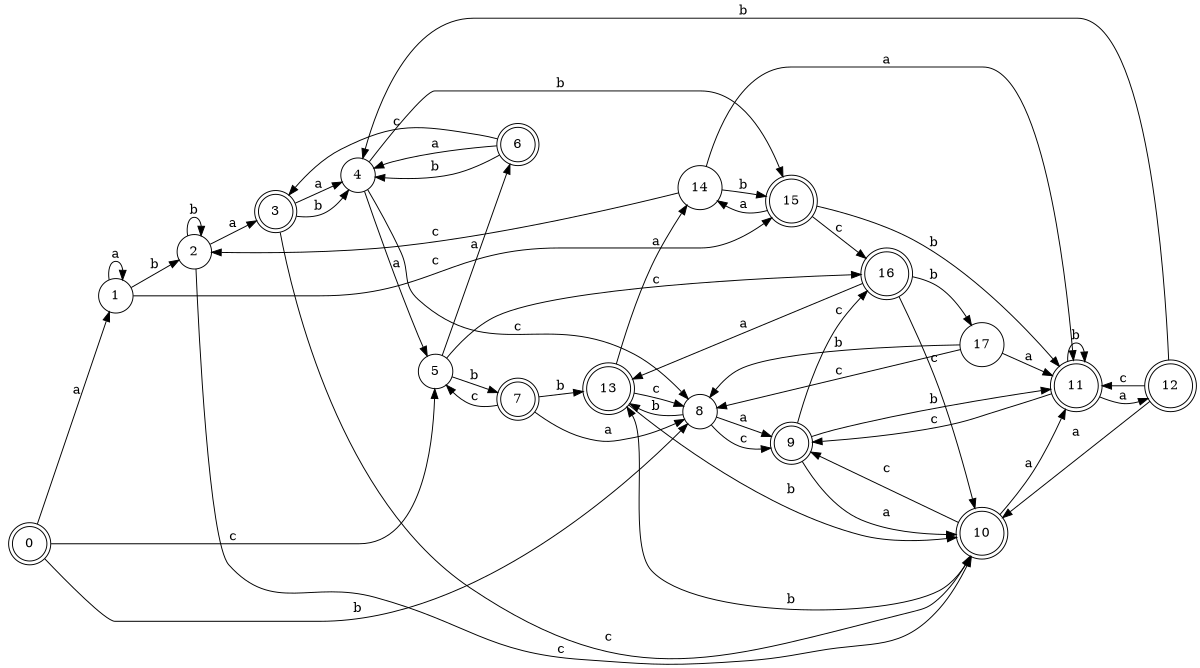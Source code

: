 digraph n15_7 {
__start0 [label="" shape="none"];

rankdir=LR;
size="8,5";

s0 [style="rounded,filled", color="black", fillcolor="white" shape="doublecircle", label="0"];
s1 [style="filled", color="black", fillcolor="white" shape="circle", label="1"];
s2 [style="filled", color="black", fillcolor="white" shape="circle", label="2"];
s3 [style="rounded,filled", color="black", fillcolor="white" shape="doublecircle", label="3"];
s4 [style="filled", color="black", fillcolor="white" shape="circle", label="4"];
s5 [style="filled", color="black", fillcolor="white" shape="circle", label="5"];
s6 [style="rounded,filled", color="black", fillcolor="white" shape="doublecircle", label="6"];
s7 [style="rounded,filled", color="black", fillcolor="white" shape="doublecircle", label="7"];
s8 [style="filled", color="black", fillcolor="white" shape="circle", label="8"];
s9 [style="rounded,filled", color="black", fillcolor="white" shape="doublecircle", label="9"];
s10 [style="rounded,filled", color="black", fillcolor="white" shape="doublecircle", label="10"];
s11 [style="rounded,filled", color="black", fillcolor="white" shape="doublecircle", label="11"];
s12 [style="rounded,filled", color="black", fillcolor="white" shape="doublecircle", label="12"];
s13 [style="rounded,filled", color="black", fillcolor="white" shape="doublecircle", label="13"];
s14 [style="filled", color="black", fillcolor="white" shape="circle", label="14"];
s15 [style="rounded,filled", color="black", fillcolor="white" shape="doublecircle", label="15"];
s16 [style="rounded,filled", color="black", fillcolor="white" shape="doublecircle", label="16"];
s17 [style="filled", color="black", fillcolor="white" shape="circle", label="17"];
s0 -> s1 [label="a"];
s0 -> s8 [label="b"];
s0 -> s5 [label="c"];
s1 -> s1 [label="a"];
s1 -> s2 [label="b"];
s1 -> s15 [label="c"];
s2 -> s3 [label="a"];
s2 -> s2 [label="b"];
s2 -> s10 [label="c"];
s3 -> s4 [label="a"];
s3 -> s4 [label="b"];
s3 -> s10 [label="c"];
s4 -> s5 [label="a"];
s4 -> s15 [label="b"];
s4 -> s8 [label="c"];
s5 -> s6 [label="a"];
s5 -> s7 [label="b"];
s5 -> s16 [label="c"];
s6 -> s4 [label="a"];
s6 -> s4 [label="b"];
s6 -> s3 [label="c"];
s7 -> s8 [label="a"];
s7 -> s13 [label="b"];
s7 -> s5 [label="c"];
s8 -> s9 [label="a"];
s8 -> s13 [label="b"];
s8 -> s9 [label="c"];
s9 -> s10 [label="a"];
s9 -> s11 [label="b"];
s9 -> s16 [label="c"];
s10 -> s11 [label="a"];
s10 -> s13 [label="b"];
s10 -> s9 [label="c"];
s11 -> s12 [label="a"];
s11 -> s11 [label="b"];
s11 -> s9 [label="c"];
s12 -> s10 [label="a"];
s12 -> s4 [label="b"];
s12 -> s11 [label="c"];
s13 -> s14 [label="a"];
s13 -> s10 [label="b"];
s13 -> s8 [label="c"];
s14 -> s11 [label="a"];
s14 -> s15 [label="b"];
s14 -> s2 [label="c"];
s15 -> s14 [label="a"];
s15 -> s11 [label="b"];
s15 -> s16 [label="c"];
s16 -> s13 [label="a"];
s16 -> s17 [label="b"];
s16 -> s10 [label="c"];
s17 -> s11 [label="a"];
s17 -> s8 [label="b"];
s17 -> s8 [label="c"];

}